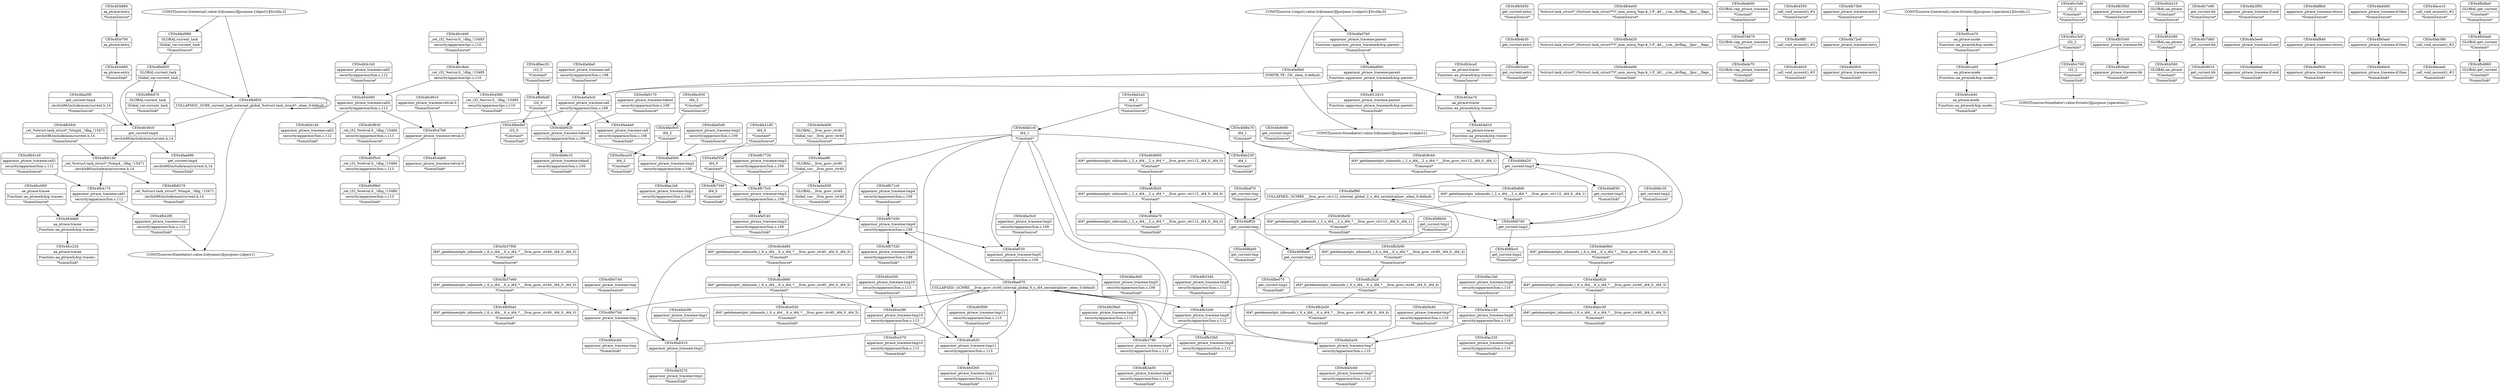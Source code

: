 digraph {
	CE0x4fcb860 [shape=record,shape=Mrecord,label="{CE0x4fcb860|aa_ptrace:entry|*SummSource*}"]
	CE0x4fcb960 [shape=record,shape=Mrecord,label="{CE0x4fcb960|aa_ptrace:entry|*SummSink*}"]
	CE0x4fc46c0 [shape=record,shape=Mrecord,label="{CE0x4fc46c0|get_current:tmp4|./arch/x86/include/asm/current.h,14}"]
	CE0x4fcc8a0 [shape=record,shape=Mrecord,label="{CE0x4fcc8a0|_ret_i32_%error.0,_!dbg_!15485|security/apparmor/ipc.c,110}"]
	CE0x4fb61d0 [shape=record,shape=Mrecord,label="{CE0x4fb61d0|_ret_%struct.task_struct*_%tmp4,_!dbg_!15471|./arch/x86/include/asm/current.h,14}"]
	CE0x4fcbde0 [shape=record,shape=Mrecord,label="{CE0x4fcbde0|aa_ptrace:tracee|Function::aa_ptrace&Arg::tracee::}"]
	CE0x4fb5d50 [shape=record,shape=Mrecord,label="{CE0x4fb5d50|get_current:entry|*SummSource*}"]
	CE0x4fdda70 [shape=record,shape=Mrecord,label="{CE0x4fdda70|i64*_getelementptr_inbounds_(_2_x_i64_,_2_x_i64_*___llvm_gcov_ctr112,_i64_0,_i64_0)|*Constant*|*SummSink*}"]
	CE0x4fac1b0 [shape=record,shape=Mrecord,label="{CE0x4fac1b0|apparmor_ptrace_traceme:tmp6|security/apparmor/lsm.c,110|*SummSource*}"]
	CE0x4fb4e00 [shape=record,shape=Mrecord,label="{CE0x4fb4e00|%struct.task_struct*_(%struct.task_struct**)*_asm_movq_%gs:$_1:P_,$0_,_r,im,_dirflag_,_fpsr_,_flags_|*SummSource*}"]
	CE0x4fade00 [shape=record,shape=Mrecord,label="{CE0x4fade00|GLOBAL:cap_ptrace_traceme|*Constant*|*SummSource*}"]
	CE0x4fcbd10 [shape=record,shape=Mrecord,label="{CE0x4fcbd10|aa_ptrace:tracer|Function::aa_ptrace&Arg::tracer::|*SummSink*}"]
	CE0x4e0a400 [shape=record,shape=Mrecord,label="{CE0x4e0a400|GLOBAL:__llvm_gcov_ctr40|Global_var:__llvm_gcov_ctr40|*SummSource*}"]
	CE0x4fa9f30 [shape=record,shape=Mrecord,label="{CE0x4fa9f30|get_current:tmp3|*SummSink*}"]
	CE0x4fb7720 [shape=record,shape=Mrecord,label="{CE0x4fb7720|apparmor_ptrace_traceme:tmp3|security/apparmor/lsm.c,109|*SummSource*}"]
	CE0x4fd6d20 [shape=record,shape=Mrecord,label="{CE0x4fd6d20|get_current:tmp3}"]
	CE0x4fab820 [shape=record,shape=Mrecord,label="{CE0x4fab820|i64*_getelementptr_inbounds_(_6_x_i64_,_6_x_i64_*___llvm_gcov_ctr40,_i64_0,_i64_3)|*Constant*}"]
	CE0x4fb3340 [shape=record,shape=Mrecord,label="{CE0x4fb3340|apparmor_ptrace_traceme:tmp8|security/apparmor/lsm.c,112|*SummSource*}"]
	CE0x4fb4e90 [shape=record,shape=Mrecord,label="{CE0x4fb4e90|%struct.task_struct*_(%struct.task_struct**)*_asm_movq_%gs:$_1:P_,$0_,_r,im,_dirflag_,_fpsr_,_flags_|*SummSink*}"]
	CE0x4fc4620 [shape=record,shape=Mrecord,label="{CE0x4fc4620|_call_void_mcount()_#2|*SummSink*}"]
	CE0x4fcba70 [shape=record,shape=Mrecord,label="{CE0x4fcba70|aa_ptrace:tracer|Function::aa_ptrace&Arg::tracer::}"]
	CE0x4fab310 [shape=record,shape=Mrecord,label="{CE0x4fab310|apparmor_ptrace_traceme:tmp1}"]
	CE0x4fa5fc0 [shape=record,shape=Mrecord,label="{CE0x4fa5fc0|apparmor_ptrace_traceme:entry|*SummSink*}"]
	CE0x4fc8e50 [shape=record,shape=Mrecord,label="{CE0x4fc8e50|i64*_getelementptr_inbounds_(_2_x_i64_,_2_x_i64_*___llvm_gcov_ctr112,_i64_0,_i64_1)|*Constant*|*SummSink*}"]
	CE0x4fa9170 [shape=record,shape=Mrecord,label="{CE0x4fa9170|apparmor_ptrace_traceme:tobool|security/apparmor/lsm.c,109|*SummSource*}"]
	CE0x4fcf5c0 [shape=record,shape=Mrecord,label="{CE0x4fcf5c0|_ret_i32_%retval.0,_!dbg_!15480|security/apparmor/lsm.c,113}"]
	CE0x4fa9e60 [shape=record,shape=Mrecord,label="{CE0x4fa9e60|get_current:tmp3|*SummSource*}"]
	CE0x4fa5cb0 [shape=record,shape=Mrecord,label="{CE0x4fa5cb0|apparmor_ptrace_traceme:tmp7|security/apparmor/lsm.c,110|*SummSink*}"]
	CE0x4fcd910 [shape=record,shape=Mrecord,label="{CE0x4fcd910|apparmor_ptrace_traceme:retval.0|*SummSource*}"]
	CE0x4fce300 [shape=record,shape=Mrecord,label="{CE0x4fce300|apparmor_ptrace_traceme:tmp10|security/apparmor/lsm.c,113|*SummSource*}"]
	CE0x4e0a5c0 [shape=record,shape=Mrecord,label="{CE0x4e0a5c0|apparmor_ptrace_traceme:call|security/apparmor/lsm.c,108}"]
	CE0x4faff20 [shape=record,shape=Mrecord,label="{CE0x4faff20|get_current:tmp}"]
	CE0x4fbec20 [shape=record,shape=Mrecord,label="{CE0x4fbec20|i32_0|*Constant*|*SummSource*}"]
	CE0x4fcc3c0 [shape=record,shape=Mrecord,label="{CE0x4fcc3c0|i32_2|*Constant*}"]
	"CONST[source:2(external),value:2(dynamic)][purpose:{object}][SrcIdx:2]"
	CE0x4fccb40 [shape=record,shape=Mrecord,label="{CE0x4fccb40|aa_ptrace:mode|Function::aa_ptrace&Arg::mode::|*SummSink*}"]
	CE0x4faa970 [shape=record,shape=Mrecord,label="{CE0x4faa970|COLLAPSED:_GCMRE___llvm_gcov_ctr40_internal_global_6_x_i64_zeroinitializer:_elem_0:default:}"]
	CE0x4fb2b90 [shape=record,shape=Mrecord,label="{CE0x4fb2b90|i64*_getelementptr_inbounds_(_6_x_i64_,_6_x_i64_*___llvm_gcov_ctr40,_i64_0,_i64_4)|*Constant*|*SummSource*}"]
	CE0x4fb55b0 [shape=record,shape=Mrecord,label="{CE0x4fb55b0|apparmor_ptrace_traceme:bb|*SummSource*}"]
	CE0x4fb7320 [shape=record,shape=Mrecord,label="{CE0x4fb7320|apparmor_ptrace_traceme:tmp4|security/apparmor/lsm.c,109|*SummSink*}"]
	CE0x4fb4f50 [shape=record,shape=Mrecord,label="{CE0x4fb4f50|GLOBAL:current_task|Global_var:current_task}"]
	CE0x4fab2a0 [shape=record,shape=Mrecord,label="{CE0x4fab2a0|i64_1|*Constant*|*SummSource*}"]
	CE0x4fab1c0 [shape=record,shape=Mrecord,label="{CE0x4fab1c0|i64_1|*Constant*}"]
	CE0x4fd8a00 [shape=record,shape=Mrecord,label="{CE0x4fd8a00|get_current:tmp|*SummSink*}"]
	CE0x4fb3790 [shape=record,shape=Mrecord,label="{CE0x4fb3790|apparmor_ptrace_traceme:tmp9|security/apparmor/lsm.c,112}"]
	CE0x4fcf260 [shape=record,shape=Mrecord,label="{CE0x4fcf260|apparmor_ptrace_traceme:tmp11|security/apparmor/lsm.c,113|*SummSink*}"]
	CE0x4fcb380 [shape=record,shape=Mrecord,label="{CE0x4fcb380|GLOBAL:aa_ptrace|*Constant*}"]
	CE0x4fa72e0 [shape=record,shape=Mrecord,label="{CE0x4fa72e0|apparmor_ptrace_traceme:entry}"]
	CE0x4fcb140 [shape=record,shape=Mrecord,label="{CE0x4fcb140|apparmor_ptrace_traceme:call2|security/apparmor/lsm.c,112|*SummSink*}"]
	CE0x4fce370 [shape=record,shape=Mrecord,label="{CE0x4fce370|apparmor_ptrace_traceme:tmp10|security/apparmor/lsm.c,113|*SummSink*}"]
	CE0x4fac8c0 [shape=record,shape=Mrecord,label="{CE0x4fac8c0|i64_2|*Constant*}"]
	CE0x4fb33b0 [shape=record,shape=Mrecord,label="{CE0x4fb33b0|apparmor_ptrace_traceme:tmp8|security/apparmor/lsm.c,112|*SummSink*}"]
	CE0x4fb4d20 [shape=record,shape=Mrecord,label="{CE0x4fb4d20|%struct.task_struct*_(%struct.task_struct**)*_asm_movq_%gs:$_1:P_,$0_,_r,im,_dirflag_,_fpsr_,_flags_}"]
	CE0x4fc7d60 [shape=record,shape=Mrecord,label="{CE0x4fc7d60|get_current:bb}"]
	CE0x4fab6a0 [shape=record,shape=Mrecord,label="{CE0x4fab6a0|apparmor_ptrace_traceme:if.end|*SummSink*}"]
	CE0x4faf920 [shape=record,shape=Mrecord,label="{CE0x4faf920|apparmor_ptrace_traceme:return|*SummSink*}"]
	CE0x4fce290 [shape=record,shape=Mrecord,label="{CE0x4fce290|apparmor_ptrace_traceme:tmp10|security/apparmor/lsm.c,113}"]
	"CONST[source:0(mediator),value:2(dynamic)][purpose:{subject}]"
	CE0x4fb42f0 [shape=record,shape=Mrecord,label="{CE0x4fb42f0|apparmor_ptrace_traceme:call1|security/apparmor/lsm.c,112|*SummSink*}"]
	CE0x4fb0aa0 [shape=record,shape=Mrecord,label="{CE0x4fb0aa0|apparmor_ptrace_traceme:if.then}"]
	CE0x4fcc220 [shape=record,shape=Mrecord,label="{CE0x4fcc220|aa_ptrace:tracee|Function::aa_ptrace&Arg::tracee::|*SummSink*}"]
	CE0x4fcd660 [shape=record,shape=Mrecord,label="{CE0x4fcd660|i64*_getelementptr_inbounds_(_6_x_i64_,_6_x_i64_*___llvm_gcov_ctr40,_i64_0,_i64_5)|*Constant*}"]
	CE0x4fac6d0 [shape=record,shape=Mrecord,label="{CE0x4fac6d0|apparmor_ptrace_traceme:tmp5|security/apparmor/lsm.c,109|*SummSink*}"]
	CE0x4faff90 [shape=record,shape=Mrecord,label="{CE0x4faff90|COLLAPSED:_GCMRE___llvm_gcov_ctr112_internal_global_2_x_i64_zeroinitializer:_elem_0:default:}"]
	CE0x4fcf0f0 [shape=record,shape=Mrecord,label="{CE0x4fcf0f0|apparmor_ptrace_traceme:tmp11|security/apparmor/lsm.c,113|*SummSource*}"]
	CE0x4fd6c30 [shape=record,shape=Mrecord,label="{CE0x4fd6c30|get_current:tmp2|*SummSource*}"]
	CE0x4fcb1b0 [shape=record,shape=Mrecord,label="{CE0x4fcb1b0|apparmor_ptrace_traceme:call2|security/apparmor/lsm.c,112|*SummSource*}"]
	CE0x4fbdfd0 [shape=record,shape=Mrecord,label="{CE0x4fbdfd0|i64*_getelementptr_inbounds_(_2_x_i64_,_2_x_i64_*___llvm_gcov_ctr112,_i64_0,_i64_1)|*Constant*}"]
	CE0x4fc7e90 [shape=record,shape=Mrecord,label="{CE0x4fc7e90|get_current:bb|*SummSource*}"]
	CE0x4fb6d70 [shape=record,shape=Mrecord,label="{CE0x4fb6d70|GLOBAL:current_task|Global_var:current_task|*SummSink*}"]
	CE0x4fb6f20 [shape=record,shape=Mrecord,label="{CE0x4fb6f20|COLLAPSED:_GCRE_current_task_external_global_%struct.task_struct*:_elem_0:default:}"]
	CE0x4fc8010 [shape=record,shape=Mrecord,label="{CE0x4fc8010|get_current:bb|*SummSink*}"]
	CE0x4fcca00 [shape=record,shape=Mrecord,label="{CE0x4fcca00|aa_ptrace:mode|Function::aa_ptrace&Arg::mode::}"]
	CE0x4fb4cb0 [shape=record,shape=Mrecord,label="{CE0x4fb4cb0|apparmor_ptrace_traceme:tmp|*SummSink*}"]
	CE0x4fafda0 [shape=record,shape=Mrecord,label="{CE0x4fafda0|apparmor_ptrace_traceme:call|security/apparmor/lsm.c,108|*SummSource*}"]
	CE0x4fcbca0 [shape=record,shape=Mrecord,label="{CE0x4fcbca0|aa_ptrace:tracer|Function::aa_ptrace&Arg::tracer::|*SummSource*}"]
	CE0x4fcb090 [shape=record,shape=Mrecord,label="{CE0x4fcb090|apparmor_ptrace_traceme:call2|security/apparmor/lsm.c,112}"]
	CE0x4faf530 [shape=record,shape=Mrecord,label="{CE0x4faf530|apparmor_ptrace_traceme:tmp5|security/apparmor/lsm.c,109}"]
	CE0x4fa6dc0 [shape=record,shape=Mrecord,label="{CE0x4fa6dc0|apparmor_ptrace_traceme:if.then|*SummSink*}"]
	CE0x4facee0 [shape=record,shape=Mrecord,label="{CE0x4facee0|_call_void_mcount()_#2|*SummSink*}"]
	CE0x4fac930 [shape=record,shape=Mrecord,label="{CE0x4fac930|i64_2|*Constant*|*SummSource*}"]
	CE0x4fbaf70 [shape=record,shape=Mrecord,label="{CE0x4fbaf70|get_current:tmp|*SummSource*}"]
	CE0x4faf140 [shape=record,shape=Mrecord,label="{CE0x4faf140|apparmor_ptrace_traceme:tmp3|security/apparmor/lsm.c,109|*SummSink*}"]
	CE0x4fa3ee0 [shape=record,shape=Mrecord,label="{CE0x4fa3ee0|apparmor_ptrace_traceme:if.end}"]
	CE0x4fad660 [shape=record,shape=Mrecord,label="{CE0x4fad660|apparmor_ptrace_traceme:parent|Function::apparmor_ptrace_traceme&Arg::parent::}"]
	CE0x4fb4960 [shape=record,shape=Mrecord,label="{CE0x4fb4960|GLOBAL:get_current|*Constant*|*SummSink*}"]
	CE0x4fd8b50 [shape=record,shape=Mrecord,label="{CE0x4fd8b50|get_current:tmp1|*SummSource*}"]
	CE0x4faa690 [shape=record,shape=Mrecord,label="{CE0x4faa690|get_current:tmp4|./arch/x86/include/asm/current.h,14|*SummSink*}"]
	CE0x4fac220 [shape=record,shape=Mrecord,label="{CE0x4fac220|apparmor_ptrace_traceme:tmp6|security/apparmor/lsm.c,110|*SummSink*}"]
	CE0x4fcdd80 [shape=record,shape=Mrecord,label="{CE0x4fcdd80|i64*_getelementptr_inbounds_(_6_x_i64_,_6_x_i64_*___llvm_gcov_ctr40,_i64_0,_i64_5)|*Constant*|*SummSource*}"]
	CE0x4faf350 [shape=record,shape=Mrecord,label="{CE0x4faf350|i64_0|*Constant*}"]
	CE0x4fa5b40 [shape=record,shape=Mrecord,label="{CE0x4fa5b40|apparmor_ptrace_traceme:tmp7|security/apparmor/lsm.c,110|*SummSource*}"]
	CE0x4fb56a0 [shape=record,shape=Mrecord,label="{CE0x4fb56a0|apparmor_ptrace_traceme:bb|*SummSink*}"]
	CE0x4fa8e10 [shape=record,shape=Mrecord,label="{CE0x4fa8e10|apparmor_ptrace_traceme:tobool|security/apparmor/lsm.c,109|*SummSink*}"]
	CE0x4fd8a70 [shape=record,shape=Mrecord,label="{CE0x4fd8a70|i64_1|*Constant*}"]
	CE0x4fa9ff0 [shape=record,shape=Mrecord,label="{CE0x4fa9ff0|_call_void_mcount()_#2}"]
	CE0x4fcb560 [shape=record,shape=Mrecord,label="{CE0x4fcb560|GLOBAL:aa_ptrace|*Constant*|*SummSink*}"]
	CE0x4fccd40 [shape=record,shape=Mrecord,label="{CE0x4fccd40|_ret_i32_%error.0,_!dbg_!15485|security/apparmor/ipc.c,110|*SummSource*}"]
	CE0x5b37f00 [shape=record,shape=Mrecord,label="{CE0x5b37f00|i64*_getelementptr_inbounds_(_6_x_i64_,_6_x_i64_*___llvm_gcov_ctr40,_i64_0,_i64_0)|*Constant*|*SummSource*}"]
	CE0x4f16670 [shape=record,shape=Mrecord,label="{CE0x4f16670|GLOBAL:cap_ptrace_traceme|*Constant*}"]
	CE0x4fb4170 [shape=record,shape=Mrecord,label="{CE0x4fb4170|apparmor_ptrace_traceme:call1|security/apparmor/lsm.c,112}"]
	CE0x5b37e60 [shape=record,shape=Mrecord,label="{CE0x5b37e60|i64*_getelementptr_inbounds_(_6_x_i64_,_6_x_i64_*___llvm_gcov_ctr40,_i64_0,_i64_0)|*Constant*}"]
	CE0x4fcf9b0 [shape=record,shape=Mrecord,label="{CE0x4fcf9b0|_ret_i32_%retval.0,_!dbg_!15480|security/apparmor/lsm.c,113|*SummSink*}"]
	CE0x4fcca70 [shape=record,shape=Mrecord,label="{CE0x4fcca70|aa_ptrace:mode|Function::aa_ptrace&Arg::mode::|*SummSource*}"]
	CE0x4fad560 [shape=record,shape=Mrecord,label="{CE0x4fad560|apparmor_ptrace_traceme:tmp2|security/apparmor/lsm.c,109}"]
	CE0x4fb41e0 [shape=record,shape=Mrecord,label="{CE0x4fb41e0|apparmor_ptrace_traceme:call1|security/apparmor/lsm.c,112|*SummSource*}"]
	CE0x4fbe070 [shape=record,shape=Mrecord,label="{CE0x4fbe070|get_current:tmp1|*SummSink*}"]
	CE0x4fb2b20 [shape=record,shape=Mrecord,label="{CE0x4fb2b20|i64*_getelementptr_inbounds_(_6_x_i64_,_6_x_i64_*___llvm_gcov_ctr40,_i64_0,_i64_4)|*Constant*}"]
	CE0x4fb38a0 [shape=record,shape=Mrecord,label="{CE0x4fb38a0|apparmor_ptrace_traceme:tmp9|security/apparmor/lsm.c,112|*SummSource*}"]
	CE0x4e0a500 [shape=record,shape=Mrecord,label="{CE0x4e0a500|GLOBAL:__llvm_gcov_ctr40|Global_var:__llvm_gcov_ctr40|*SummSink*}"]
	CE0x4fb7450 [shape=record,shape=Mrecord,label="{CE0x4fb7450|apparmor_ptrace_traceme:tmp4|security/apparmor/lsm.c,109}"]
	CE0x4fd8ae0 [shape=record,shape=Mrecord,label="{CE0x4fd8ae0|get_current:tmp1}"]
	CE0x4fce820 [shape=record,shape=Mrecord,label="{CE0x4fce820|apparmor_ptrace_traceme:tmp11|security/apparmor/lsm.c,113}"]
	CE0x4fcb700 [shape=record,shape=Mrecord,label="{CE0x4fcb700|aa_ptrace:entry}"]
	CE0x4fb7390 [shape=record,shape=Mrecord,label="{CE0x4fb7390|i64_0|*Constant*|*SummSink*}"]
	CE0x4fa73b0 [shape=record,shape=Mrecord,label="{CE0x4fa73b0|apparmor_ptrace_traceme:entry|*SummSource*}"]
	CE0x4fb07b0 [shape=record,shape=Mrecord,label="{CE0x4fb07b0|apparmor_ptrace_traceme:tmp}"]
	CE0x4fc4550 [shape=record,shape=Mrecord,label="{CE0x4fc4550|_call_void_mcount()_#2|*SummSource*}"]
	CE0x4faa1b0 [shape=record,shape=Mrecord,label="{CE0x4faa1b0|apparmor_ptrace_traceme:tmp2|security/apparmor/lsm.c,109|*SummSink*}"]
	CE0x4fb5eb0 [shape=record,shape=Mrecord,label="{CE0x4fb5eb0|get_current:entry|*SummSink*}"]
	CE0x4fb44a0 [shape=record,shape=Mrecord,label="{CE0x4fb44a0|GLOBAL:get_current|*Constant*}"]
	CE0x4fb32d0 [shape=record,shape=Mrecord,label="{CE0x4fb32d0|apparmor_ptrace_traceme:tmp8|security/apparmor/lsm.c,112}"]
	CE0x4faa4a0 [shape=record,shape=Mrecord,label="{CE0x4faa4a0|apparmor_ptrace_traceme:call|security/apparmor/lsm.c,108|*SummSink*}"]
	CE0x4fade70 [shape=record,shape=Mrecord,label="{CE0x4fade70|GLOBAL:cap_ptrace_traceme|*Constant*|*SummSink*}"]
	CE0x4fb5fc0 [shape=record,shape=Mrecord,label="{CE0x4fb5fc0|_ret_%struct.task_struct*_%tmp4,_!dbg_!15471|./arch/x86/include/asm/current.h,14|*SummSource*}"]
	CE0x4fb71c0 [shape=record,shape=Mrecord,label="{CE0x4fb71c0|apparmor_ptrace_traceme:tmp4|security/apparmor/lsm.c,109|*SummSource*}"]
	CE0x4fac5c0 [shape=record,shape=Mrecord,label="{CE0x4fac5c0|apparmor_ptrace_traceme:tmp5|security/apparmor/lsm.c,109|*SummSource*}"]
	CE0x4fac140 [shape=record,shape=Mrecord,label="{CE0x4fac140|apparmor_ptrace_traceme:tmp6|security/apparmor/lsm.c,110}"]
	CE0x4fce020 [shape=record,shape=Mrecord,label="{CE0x4fce020|i64*_getelementptr_inbounds_(_6_x_i64_,_6_x_i64_*___llvm_gcov_ctr40,_i64_0,_i64_5)|*Constant*|*SummSink*}"]
	CE0x4fd6760 [shape=record,shape=Mrecord,label="{CE0x4fd6760|get_current:tmp2}"]
	CE0x4fcd580 [shape=record,shape=Mrecord,label="{CE0x4fcd580|_ret_i32_%error.0,_!dbg_!15485|security/apparmor/ipc.c,110|*SummSink*}"]
	CE0x4fc8cb0 [shape=record,shape=Mrecord,label="{CE0x4fc8cb0|i64*_getelementptr_inbounds_(_2_x_i64_,_2_x_i64_*___llvm_gcov_ctr112,_i64_0,_i64_1)|*Constant*|*SummSource*}"]
	CE0x4fad980 [shape=record,shape=Mrecord,label="{CE0x4fad980|GLOBAL:current_task|Global_var:current_task|*SummSource*}"]
	CE0x4fab3f0 [shape=record,shape=Mrecord,label="{CE0x4fab3f0|apparmor_ptrace_traceme:tmp1|*SummSource*}"]
	CE0x4fad5d0 [shape=record,shape=Mrecord,label="{CE0x4fad5d0|apparmor_ptrace_traceme:tmp2|security/apparmor/lsm.c,109|*SummSource*}"]
	CE0x4fb75c0 [shape=record,shape=Mrecord,label="{CE0x4fb75c0|apparmor_ptrace_traceme:tmp3|security/apparmor/lsm.c,109}"]
	"CONST[source:2(external),value:0(static)][purpose:{operation}][SrcIdx:1]"
	CE0x4f12410 [shape=record,shape=Mrecord,label="{CE0x4f12410|apparmor_ptrace_traceme:parent|Function::apparmor_ptrace_traceme&Arg::parent::|*SummSink*}"]
	CE0x4fb0740 [shape=record,shape=Mrecord,label="{CE0x4fb0740|apparmor_ptrace_traceme:tmp|*SummSource*}"]
	"CONST[source:1(input),value:2(dynamic)][purpose:{subject}][SrcIdx:0]"
	"CONST[source:0(mediator),value:2(dynamic)][purpose:{object}]"
	CE0x4fab9b0 [shape=record,shape=Mrecord,label="{CE0x4fab9b0|i64*_getelementptr_inbounds_(_6_x_i64_,_6_x_i64_*___llvm_gcov_ctr40,_i64_0,_i64_3)|*Constant*|*SummSource*}"]
	CE0x4fc6600 [shape=record,shape=Mrecord,label="{CE0x4fc6600|i64*_getelementptr_inbounds_(_2_x_i64_,_2_x_i64_*___llvm_gcov_ctr112,_i64_0,_i64_0)|*Constant*|*SummSource*}"]
	CE0x4fa5a30 [shape=record,shape=Mrecord,label="{CE0x4fa5a30|apparmor_ptrace_traceme:tmp7|security/apparmor/lsm.c,110}"]
	CE0x4fa9020 [shape=record,shape=Mrecord,label="{CE0x4fa9020|apparmor_ptrace_traceme:tobool|security/apparmor/lsm.c,109}"]
	CE0x4fcb310 [shape=record,shape=Mrecord,label="{CE0x4fcb310|GLOBAL:aa_ptrace|*Constant*|*SummSource*}"]
	CE0x4faadf0 [shape=record,shape=Mrecord,label="{CE0x4faadf0|GLOBAL:__llvm_gcov_ctr40|Global_var:__llvm_gcov_ctr40}"]
	CE0x4fcc060 [shape=record,shape=Mrecord,label="{CE0x4fcc060|aa_ptrace:tracee|Function::aa_ptrace&Arg::tracee::|*SummSource*}"]
	CE0x4fa3f50 [shape=record,shape=Mrecord,label="{CE0x4fa3f50|apparmor_ptrace_traceme:if.end|*SummSource*}"]
	CE0x4fcdab0 [shape=record,shape=Mrecord,label="{CE0x4fcdab0|apparmor_ptrace_traceme:retval.0|*SummSink*}"]
	CE0x4fb6270 [shape=record,shape=Mrecord,label="{CE0x4fb6270|_ret_%struct.task_struct*_%tmp4,_!dbg_!15471|./arch/x86/include/asm/current.h,14|*SummSink*}"]
	CE0x4face10 [shape=record,shape=Mrecord,label="{CE0x4face10|_call_void_mcount()_#2|*SummSource*}"]
	CE0x4fcf630 [shape=record,shape=Mrecord,label="{CE0x4fcf630|_ret_i32_%retval.0,_!dbg_!15480|security/apparmor/lsm.c,113|*SummSource*}"]
	CE0x4fcfb20 [shape=record,shape=Mrecord,label="{CE0x4fcfb20|i64*_getelementptr_inbounds_(_2_x_i64_,_2_x_i64_*___llvm_gcov_ctr112,_i64_0,_i64_0)|*Constant*}"]
	CE0x4fab230 [shape=record,shape=Mrecord,label="{CE0x4fab230|i64_1|*Constant*|*SummSink*}"]
	CE0x4fadfa0 [shape=record,shape=Mrecord,label="{CE0x4fadfa0|VOIDTB_TE:_CE:_elem_0:default:}"]
	CE0x4faca30 [shape=record,shape=Mrecord,label="{CE0x4faca30|i64_2|*Constant*|*SummSink*}"]
	CE0x4fa31d0 [shape=record,shape=Mrecord,label="{CE0x4fa31d0|i64_0|*Constant*|*SummSource*}"]
	CE0x4fa3270 [shape=record,shape=Mrecord,label="{CE0x4fa3270|apparmor_ptrace_traceme:tmp1|*SummSink*}"]
	CE0x4fb48a0 [shape=record,shape=Mrecord,label="{CE0x4fb48a0|GLOBAL:get_current|*Constant*|*SummSource*}"]
	CE0x4fab380 [shape=record,shape=Mrecord,label="{CE0x4fab380|_call_void_mcount()_#2}"]
	CE0x4fb2e50 [shape=record,shape=Mrecord,label="{CE0x4fb2e50|i64*_getelementptr_inbounds_(_6_x_i64_,_6_x_i64_*___llvm_gcov_ctr40,_i64_0,_i64_4)|*Constant*|*SummSink*}"]
	"CONST[source:0(mediator),value:0(static)][purpose:{operation}]"
	CE0x4fcc5d0 [shape=record,shape=Mrecord,label="{CE0x4fcc5d0|i32_2|*Constant*|*SummSource*}"]
	CE0x4fb5540 [shape=record,shape=Mrecord,label="{CE0x4fb5540|apparmor_ptrace_traceme:bb}"]
	CE0x4fd6bc0 [shape=record,shape=Mrecord,label="{CE0x4fd6bc0|get_current:tmp2|*SummSink*}"]
	CE0x4fbedb0 [shape=record,shape=Mrecord,label="{CE0x4fbedb0|i32_0|*Constant*|*SummSink*}"]
	CE0x4fcc700 [shape=record,shape=Mrecord,label="{CE0x4fcc700|i32_2|*Constant*|*SummSink*}"]
	CE0x4fcd7b0 [shape=record,shape=Mrecord,label="{CE0x4fcd7b0|apparmor_ptrace_traceme:retval.0}"]
	CE0x4fad7b0 [shape=record,shape=Mrecord,label="{CE0x4fad7b0|apparmor_ptrace_traceme:parent|Function::apparmor_ptrace_traceme&Arg::parent::|*SummSource*}"]
	CE0x4fb4b30 [shape=record,shape=Mrecord,label="{CE0x4fb4b30|get_current:entry}"]
	CE0x4fb06a0 [shape=record,shape=Mrecord,label="{CE0x4fb06a0|i64*_getelementptr_inbounds_(_6_x_i64_,_6_x_i64_*___llvm_gcov_ctr40,_i64_0,_i64_0)|*Constant*|*SummSink*}"]
	CE0x4faf8b0 [shape=record,shape=Mrecord,label="{CE0x4faf8b0|apparmor_ptrace_traceme:return|*SummSource*}"]
	CE0x4faa5f0 [shape=record,shape=Mrecord,label="{CE0x4faa5f0|get_current:tmp4|./arch/x86/include/asm/current.h,14|*SummSource*}"]
	CE0x4fa6d00 [shape=record,shape=Mrecord,label="{CE0x4fa6d00|apparmor_ptrace_traceme:if.then|*SummSource*}"]
	CE0x4fb0bd0 [shape=record,shape=Mrecord,label="{CE0x4fb0bd0|i32_0|*Constant*}"]
	CE0x4fabc30 [shape=record,shape=Mrecord,label="{CE0x4fabc30|i64*_getelementptr_inbounds_(_6_x_i64_,_6_x_i64_*___llvm_gcov_ctr40,_i64_0,_i64_3)|*Constant*|*SummSink*}"]
	CE0x4faf840 [shape=record,shape=Mrecord,label="{CE0x4faf840|apparmor_ptrace_traceme:return}"]
	CE0x4fb3a50 [shape=record,shape=Mrecord,label="{CE0x4fb3a50|apparmor_ptrace_traceme:tmp9|security/apparmor/lsm.c,112|*SummSink*}"]
	CE0x4fd8ae0 -> CE0x4faff90
	CE0x4fce820 -> CE0x4faa970
	CE0x4fad560 -> CE0x4faa1b0
	CE0x4fbdfd0 -> CE0x4fd6760
	CE0x4fab2a0 -> CE0x4fd8a70
	CE0x4fb5540 -> CE0x4fb56a0
	CE0x4fcdd80 -> CE0x4fcd660
	"CONST[source:2(external),value:2(dynamic)][purpose:{object}][SrcIdx:2]" -> CE0x4fad980
	CE0x4faf8b0 -> CE0x4faf840
	CE0x4fb4b30 -> CE0x4fb5eb0
	CE0x4e0a5c0 -> CE0x4fa9020
	CE0x4fab3f0 -> CE0x4fab310
	CE0x4fad560 -> CE0x4fb75c0
	CE0x4fab820 -> CE0x4fac140
	CE0x4fb3790 -> CE0x4fb3a50
	CE0x4faa970 -> CE0x4fce290
	CE0x4fc46c0 -> CE0x4faa690
	CE0x4fad980 -> CE0x4fb4f50
	CE0x4fcb860 -> CE0x4fcb700
	CE0x4fcb090 -> CE0x4fcd7b0
	CE0x4fb7450 -> CE0x4faf530
	CE0x4fab1c0 -> CE0x4fce820
	CE0x4faadf0 -> CE0x4fb75c0
	CE0x4faa970 -> CE0x4fb07b0
	CE0x4e0a5c0 -> CE0x4fcd7b0
	CE0x4fcbca0 -> CE0x4fcba70
	CE0x4faf530 -> CE0x4faa970
	CE0x4fa73b0 -> CE0x4fa72e0
	CE0x4faff90 -> CE0x4faff20
	CE0x4fb61d0 -> CE0x4fb6270
	CE0x4fbdfd0 -> CE0x4fc8e50
	CE0x4fb07b0 -> CE0x4fb4cb0
	"CONST[source:2(external),value:0(static)][purpose:{operation}][SrcIdx:1]" -> CE0x4fcca70
	CE0x4fb3340 -> CE0x4fb32d0
	CE0x4fcb380 -> CE0x4fcb560
	CE0x4fb4f50 -> CE0x4fb6d70
	CE0x4fcfb20 -> CE0x4faff20
	CE0x4fb3790 -> CE0x4faa970
	CE0x4fb0740 -> CE0x4fb07b0
	CE0x4fafda0 -> CE0x4e0a5c0
	CE0x4fcbde0 -> CE0x4fcc220
	CE0x4fb0bd0 -> CE0x4fbedb0
	CE0x4fab1c0 -> CE0x4fab310
	CE0x4fb5d50 -> CE0x4fb4b30
	CE0x4faff90 -> CE0x4fd6760
	CE0x4e0a5c0 -> CE0x4faa4a0
	CE0x4fcb1b0 -> CE0x4fcb090
	CE0x4fab310 -> CE0x4fa3270
	CE0x4faa970 -> CE0x4fac140
	CE0x4fac140 -> CE0x4fa5a30
	CE0x4fab9b0 -> CE0x4fab820
	CE0x4fcb700 -> CE0x4fcb960
	CE0x4fb6f20 -> CE0x4fc46c0
	CE0x4fab1c0 -> CE0x4fab230
	CE0x4fad660 -> CE0x4fcba70
	CE0x4fac5c0 -> CE0x4faf530
	CE0x4fb44a0 -> CE0x4fb4960
	CE0x4fccd40 -> CE0x4fcc8a0
	CE0x4fcd7b0 -> CE0x4fcdab0
	CE0x4fa72e0 -> CE0x4fa5fc0
	CE0x4fb0aa0 -> CE0x4fa6dc0
	CE0x4fb38a0 -> CE0x4fb3790
	CE0x4fb75c0 -> CE0x4faf140
	CE0x4fc6600 -> CE0x4fcfb20
	CE0x4fcf0f0 -> CE0x4fce820
	CE0x4faadf0 -> CE0x4e0a500
	CE0x4fac8c0 -> CE0x4faca30
	CE0x4fbaf70 -> CE0x4faff20
	CE0x4fb4d20 -> CE0x4fb4e90
	CE0x4fa5a30 -> CE0x4faa970
	CE0x4fb4f50 -> CE0x4fc46c0
	CE0x4fab1c0 -> CE0x4faf530
	CE0x4fac1b0 -> CE0x4fac140
	CE0x4fa9020 -> CE0x4fa8e10
	CE0x4fb2b20 -> CE0x4fb2e50
	CE0x4fab310 -> CE0x4faa970
	CE0x4fab1c0 -> CE0x4fa5a30
	CE0x4fadfa0 -> CE0x4e0a5c0
	CE0x4fcca70 -> CE0x4fcca00
	CE0x4fac930 -> CE0x4fac8c0
	CE0x4fcd7b0 -> CE0x4fcf5c0
	CE0x5b37f00 -> CE0x5b37e60
	"CONST[source:2(external),value:2(dynamic)][purpose:{object}][SrcIdx:2]" -> CE0x4fb6f20
	CE0x4fcd660 -> CE0x4fce290
	CE0x5b37e60 -> CE0x4fb06a0
	CE0x4fa5b40 -> CE0x4fa5a30
	CE0x4fa6d00 -> CE0x4fb0aa0
	CE0x4fc7d60 -> CE0x4fc8010
	CE0x4fb7720 -> CE0x4fb75c0
	CE0x4fb2b20 -> CE0x4fb32d0
	CE0x4fcc3c0 -> CE0x4fcc700
	CE0x4fa3ee0 -> CE0x4fab6a0
	CE0x4fb32d0 -> CE0x4fb33b0
	CE0x4f16670 -> CE0x4fade70
	CE0x4fb48a0 -> CE0x4fb44a0
	CE0x4fcc5d0 -> CE0x4fcc3c0
	CE0x4fcc3c0 -> CE0x4fcca00
	CE0x4fab2a0 -> CE0x4fab1c0
	CE0x4fce820 -> CE0x4fcf260
	CE0x4fa31d0 -> CE0x4faf350
	CE0x4faf350 -> CE0x4fb75c0
	CE0x4fbec20 -> CE0x4fb0bd0
	CE0x4fb7450 -> CE0x4fb7320
	CE0x4fa5a30 -> CE0x4fa5cb0
	CE0x4faff20 -> CE0x4fd8a00
	CE0x4fd6760 -> CE0x4fd6bc0
	CE0x4e0a400 -> CE0x4faadf0
	CE0x4fb4170 -> CE0x4fcbde0
	CE0x4fb5fc0 -> CE0x4fb61d0
	CE0x4fcd660 -> CE0x4fce020
	CE0x4fcc8a0 -> CE0x4fcd580
	CE0x4fac8c0 -> CE0x4fad560
	CE0x4fb61d0 -> CE0x4fb4170
	"CONST[source:1(input),value:2(dynamic)][purpose:{subject}][SrcIdx:0]" -> CE0x4fad7b0
	CE0x4faff20 -> CE0x4fd8ae0
	CE0x4fb55b0 -> CE0x4fb5540
	CE0x4faf530 -> CE0x4fac6d0
	CE0x4fa9020 -> CE0x4fad560
	CE0x4fade00 -> CE0x4f16670
	CE0x4fd6c30 -> CE0x4fd6760
	CE0x4fac140 -> CE0x4fac220
	CE0x4fb2b90 -> CE0x4fb2b20
	CE0x4fb07b0 -> CE0x4fab310
	CE0x5b37e60 -> CE0x4fb07b0
	CE0x4faf350 -> CE0x4fb7390
	CE0x4fce300 -> CE0x4fce290
	CE0x4fd8a70 -> CE0x4fd6d20
	CE0x4fa9ff0 -> CE0x4fc4620
	CE0x4fb42f0 -> "CONST[source:0(mediator),value:2(dynamic)][purpose:{object}]"
	CE0x4fa3f50 -> CE0x4fa3ee0
	CE0x4faa970 -> CE0x4fb32d0
	CE0x4fd8a70 -> CE0x4fab230
	CE0x4fd6d20 -> CE0x4faff90
	CE0x4fcc700 -> "CONST[source:0(mediator),value:0(static)][purpose:{operation}]"
	CE0x4fcb090 -> CE0x4fcb140
	CE0x4fcb310 -> CE0x4fcb380
	CE0x4face10 -> CE0x4fab380
	CE0x4fcc060 -> CE0x4fcbde0
	CE0x4fad660 -> CE0x4f12410
	CE0x4fb4170 -> CE0x4fb42f0
	CE0x4fadfa0 -> "CONST[source:0(mediator),value:2(dynamic)][purpose:{subject}]"
	CE0x4fd6d20 -> CE0x4fa9f30
	CE0x4fd8b50 -> CE0x4fd8ae0
	CE0x4fb71c0 -> CE0x4fb7450
	CE0x4fce290 -> CE0x4fce370
	CE0x4fc4550 -> CE0x4fa9ff0
	CE0x4fb6f20 -> CE0x4fb6f20
	CE0x4fb75c0 -> CE0x4fb7450
	CE0x4fc7e90 -> CE0x4fc7d60
	CE0x4fb4f50 -> CE0x4fb6f20
	CE0x4fcf630 -> CE0x4fcf5c0
	CE0x4fcf5c0 -> CE0x4fcf9b0
	CE0x4fa9170 -> CE0x4fa9020
	CE0x4fa9e60 -> CE0x4fd6d20
	CE0x4f12410 -> "CONST[source:0(mediator),value:2(dynamic)][purpose:{subject}]"
	CE0x4fcfb20 -> CE0x4fdda70
	CE0x4fb6f20 -> "CONST[source:0(mediator),value:2(dynamic)][purpose:{object}]"
	CE0x4fad660 -> CE0x4e0a5c0
	CE0x4fb4e00 -> CE0x4fb4d20
	CE0x4fab820 -> CE0x4fabc30
	CE0x4fc46c0 -> CE0x4fb61d0
	CE0x4fcd910 -> CE0x4fcd7b0
	CE0x4fad5d0 -> CE0x4fad560
	CE0x4fd8ae0 -> CE0x4fbe070
	CE0x4fad7b0 -> CE0x4fad660
	CE0x4fcc8a0 -> CE0x4fcb090
	CE0x4fcba70 -> CE0x4fcbd10
	CE0x4fce290 -> CE0x4fce820
	CE0x4fab1c0 -> CE0x4fb3790
	"CONST[source:1(input),value:2(dynamic)][purpose:{subject}][SrcIdx:0]" -> CE0x4fadfa0
	CE0x4faf840 -> CE0x4faf920
	CE0x4fab380 -> CE0x4facee0
	CE0x4fb0bd0 -> CE0x4fa9020
	CE0x4fd8a70 -> CE0x4fd8ae0
	CE0x4fcca00 -> CE0x4fccb40
	CE0x4faa970 -> CE0x4fb7450
	CE0x4fb32d0 -> CE0x4fb3790
	CE0x4fab1c0 -> CE0x4fad560
	CE0x4fd6760 -> CE0x4fd6d20
	CE0x4fc8cb0 -> CE0x4fbdfd0
	CE0x4faa5f0 -> CE0x4fc46c0
	CE0x4fb41e0 -> CE0x4fb4170
}